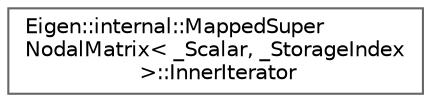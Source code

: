 digraph "Graphical Class Hierarchy"
{
 // LATEX_PDF_SIZE
  bgcolor="transparent";
  edge [fontname=Helvetica,fontsize=10,labelfontname=Helvetica,labelfontsize=10];
  node [fontname=Helvetica,fontsize=10,shape=box,height=0.2,width=0.4];
  rankdir="LR";
  Node0 [id="Node000000",label="Eigen::internal::MappedSuper\lNodalMatrix\< _Scalar, _StorageIndex\l \>::InnerIterator",height=0.2,width=0.4,color="grey40", fillcolor="white", style="filled",URL="$classEigen_1_1internal_1_1MappedSuperNodalMatrix_1_1InnerIterator.html",tooltip="InnerIterator class to iterate over nonzero values of the current column in the supernodal matrix L."];
}
